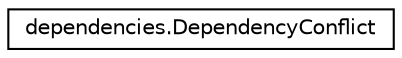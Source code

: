 digraph "Graphical Class Hierarchy"
{
 // LATEX_PDF_SIZE
  edge [fontname="Helvetica",fontsize="10",labelfontname="Helvetica",labelfontsize="10"];
  node [fontname="Helvetica",fontsize="10",shape=record];
  rankdir="LR";
  Node0 [label="dependencies.DependencyConflict",height=0.2,width=0.4,color="black", fillcolor="white", style="filled",URL="$classdependencies_1_1DependencyConflict.html",tooltip=" "];
}
